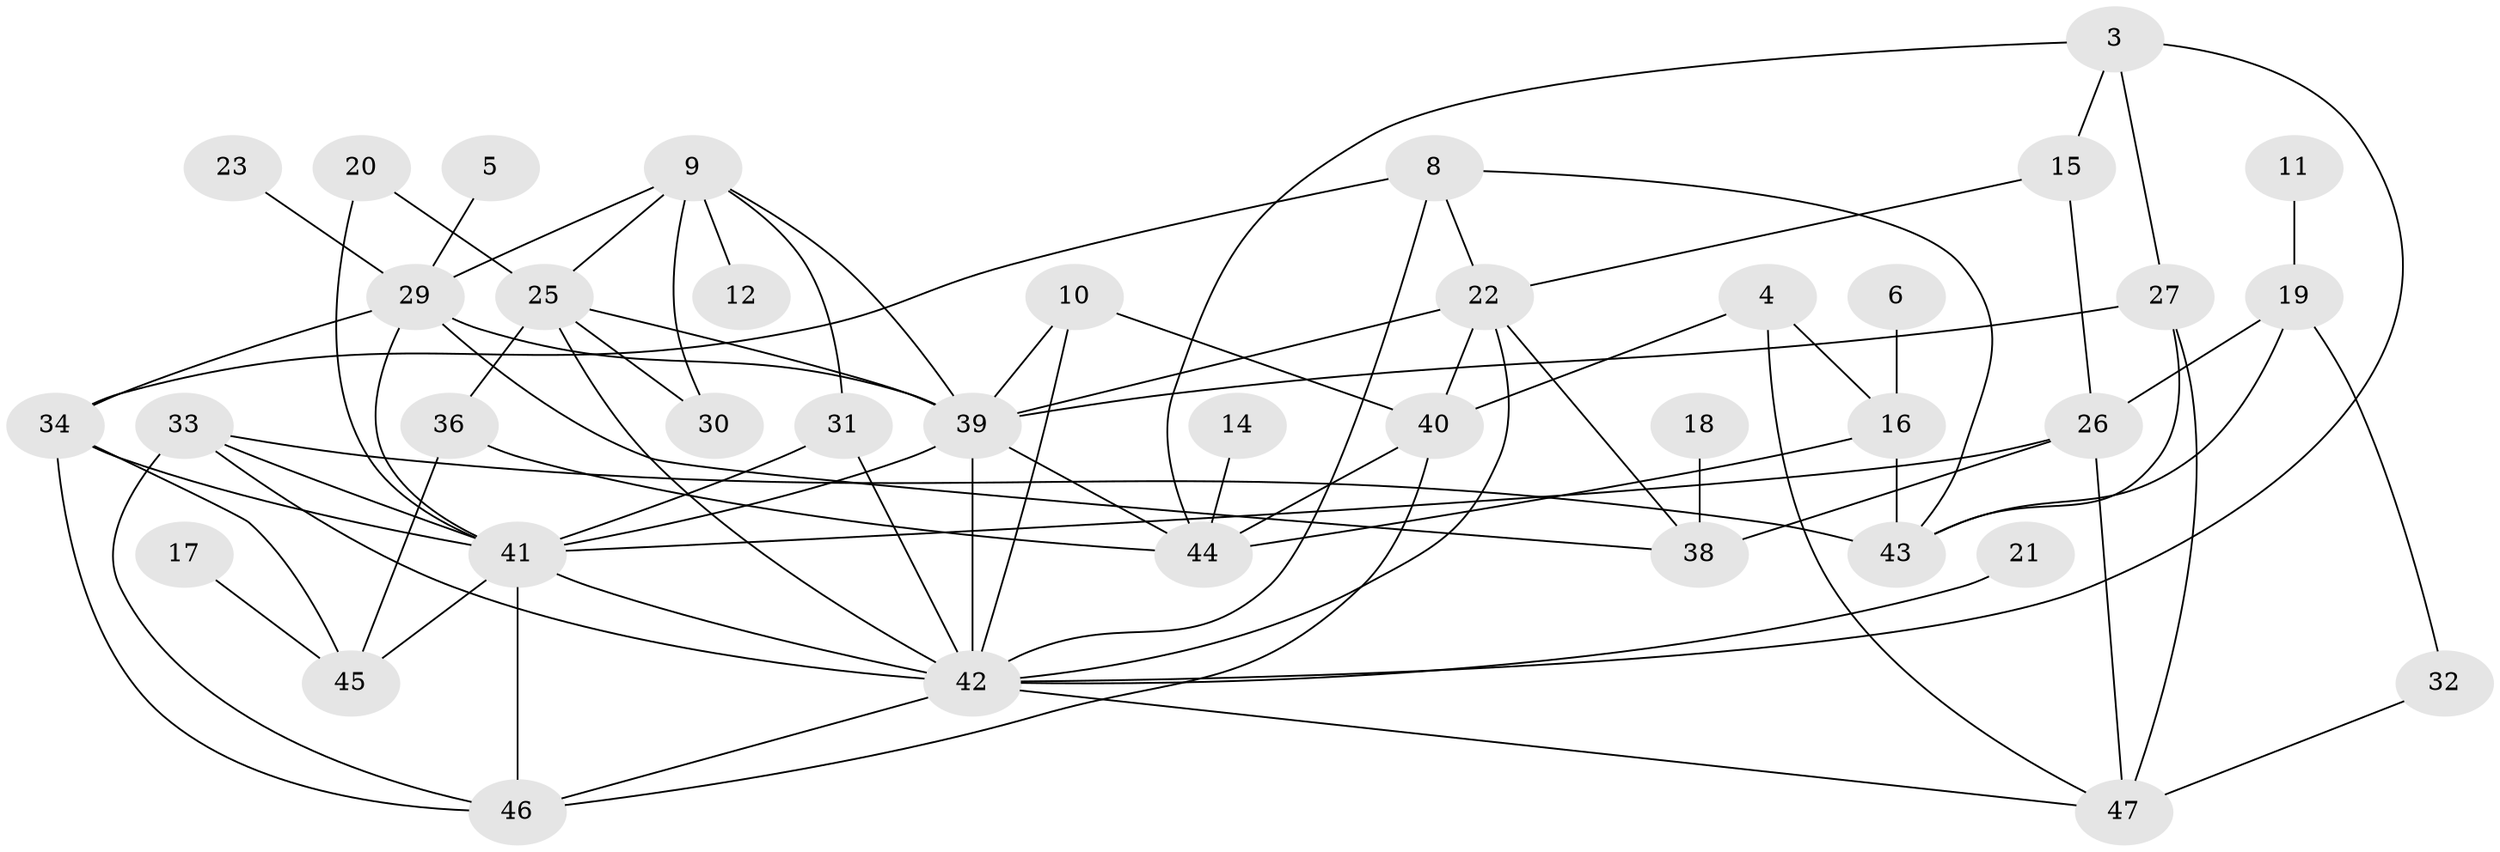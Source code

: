 // original degree distribution, {1: 0.1827956989247312, 4: 0.1935483870967742, 0: 0.07526881720430108, 3: 0.1935483870967742, 2: 0.21505376344086022, 5: 0.08602150537634409, 6: 0.043010752688172046, 7: 0.010752688172043012}
// Generated by graph-tools (version 1.1) at 2025/49/03/09/25 03:49:15]
// undirected, 39 vertices, 77 edges
graph export_dot {
graph [start="1"]
  node [color=gray90,style=filled];
  3;
  4;
  5;
  6;
  8;
  9;
  10;
  11;
  12;
  14;
  15;
  16;
  17;
  18;
  19;
  20;
  21;
  22;
  23;
  25;
  26;
  27;
  29;
  30;
  31;
  32;
  33;
  34;
  36;
  38;
  39;
  40;
  41;
  42;
  43;
  44;
  45;
  46;
  47;
  3 -- 15 [weight=1.0];
  3 -- 27 [weight=1.0];
  3 -- 42 [weight=1.0];
  3 -- 44 [weight=1.0];
  4 -- 16 [weight=1.0];
  4 -- 40 [weight=1.0];
  4 -- 47 [weight=1.0];
  5 -- 29 [weight=1.0];
  6 -- 16 [weight=1.0];
  8 -- 22 [weight=1.0];
  8 -- 34 [weight=1.0];
  8 -- 42 [weight=1.0];
  8 -- 43 [weight=1.0];
  9 -- 12 [weight=1.0];
  9 -- 25 [weight=1.0];
  9 -- 29 [weight=1.0];
  9 -- 30 [weight=1.0];
  9 -- 31 [weight=1.0];
  9 -- 39 [weight=1.0];
  10 -- 39 [weight=1.0];
  10 -- 40 [weight=1.0];
  10 -- 42 [weight=1.0];
  11 -- 19 [weight=1.0];
  14 -- 44 [weight=1.0];
  15 -- 22 [weight=1.0];
  15 -- 26 [weight=1.0];
  16 -- 43 [weight=1.0];
  16 -- 44 [weight=1.0];
  17 -- 45 [weight=1.0];
  18 -- 38 [weight=1.0];
  19 -- 26 [weight=1.0];
  19 -- 32 [weight=1.0];
  19 -- 43 [weight=1.0];
  20 -- 25 [weight=1.0];
  20 -- 41 [weight=1.0];
  21 -- 42 [weight=1.0];
  22 -- 38 [weight=1.0];
  22 -- 39 [weight=1.0];
  22 -- 40 [weight=1.0];
  22 -- 42 [weight=1.0];
  23 -- 29 [weight=1.0];
  25 -- 30 [weight=1.0];
  25 -- 36 [weight=1.0];
  25 -- 39 [weight=1.0];
  25 -- 42 [weight=2.0];
  26 -- 38 [weight=2.0];
  26 -- 41 [weight=1.0];
  26 -- 47 [weight=1.0];
  27 -- 39 [weight=1.0];
  27 -- 43 [weight=1.0];
  27 -- 47 [weight=1.0];
  29 -- 34 [weight=1.0];
  29 -- 38 [weight=1.0];
  29 -- 39 [weight=2.0];
  29 -- 41 [weight=1.0];
  31 -- 41 [weight=1.0];
  31 -- 42 [weight=1.0];
  32 -- 47 [weight=1.0];
  33 -- 41 [weight=1.0];
  33 -- 42 [weight=1.0];
  33 -- 43 [weight=1.0];
  33 -- 46 [weight=1.0];
  34 -- 41 [weight=2.0];
  34 -- 45 [weight=1.0];
  34 -- 46 [weight=1.0];
  36 -- 44 [weight=1.0];
  36 -- 45 [weight=1.0];
  39 -- 41 [weight=1.0];
  39 -- 42 [weight=1.0];
  39 -- 44 [weight=1.0];
  40 -- 44 [weight=1.0];
  40 -- 46 [weight=1.0];
  41 -- 42 [weight=1.0];
  41 -- 45 [weight=1.0];
  41 -- 46 [weight=1.0];
  42 -- 46 [weight=1.0];
  42 -- 47 [weight=1.0];
}
